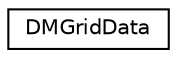 digraph G
{
  edge [fontname="Helvetica",fontsize="10",labelfontname="Helvetica",labelfontsize="10"];
  node [fontname="Helvetica",fontsize="10",shape=record];
  rankdir=LR;
  Node1 [label="DMGridData",height=0.2,width=0.4,color="black", fillcolor="white", style="filled",URL="$de/d85/structDMGridData.html"];
}
